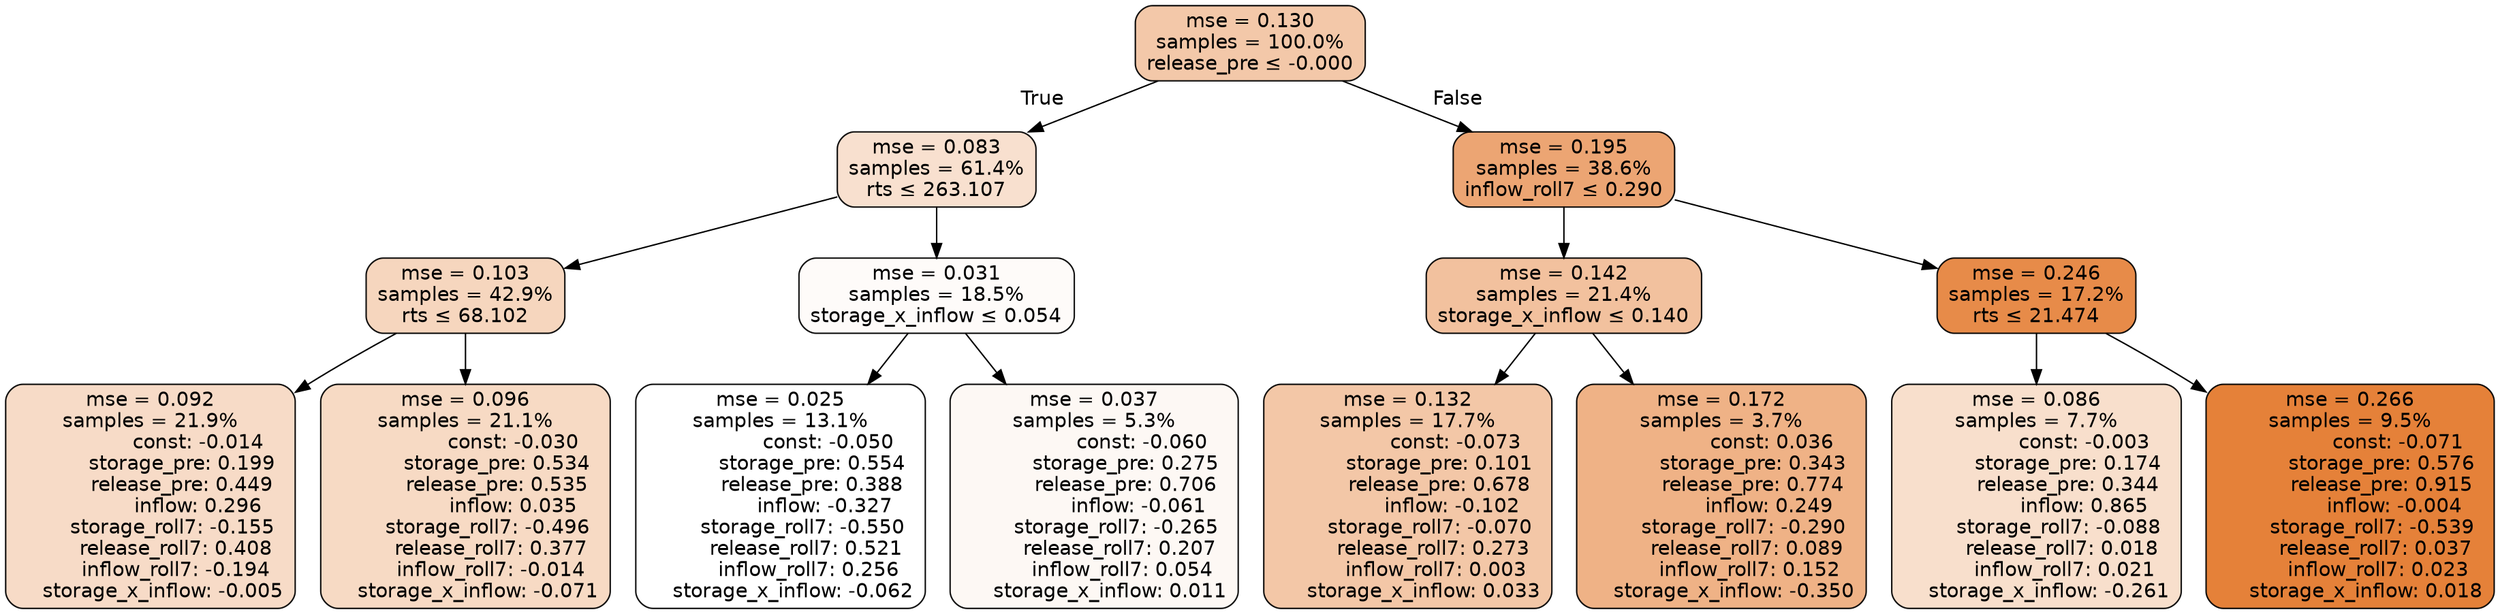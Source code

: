 digraph tree {
bgcolor="transparent"
node [shape=rectangle, style="filled, rounded", color="black", fontname=helvetica] ;
edge [fontname=helvetica] ;
	"0" [label="mse = 0.130
samples = 100.0%
release_pre &le; -0.000", fillcolor="#f3c8a9"]
	"1" [label="mse = 0.083
samples = 61.4%
rts &le; 263.107", fillcolor="#f8e0cf"]
	"2" [label="mse = 0.103
samples = 42.9%
rts &le; 68.102", fillcolor="#f6d6be"]
	"3" [label="mse = 0.092
samples = 21.9%
               const: -0.014
          storage_pre: 0.199
          release_pre: 0.449
               inflow: 0.296
       storage_roll7: -0.155
        release_roll7: 0.408
        inflow_roll7: -0.194
    storage_x_inflow: -0.005", fillcolor="#f7dbc7"]
	"4" [label="mse = 0.096
samples = 21.1%
               const: -0.030
          storage_pre: 0.534
          release_pre: 0.535
               inflow: 0.035
       storage_roll7: -0.496
        release_roll7: 0.377
        inflow_roll7: -0.014
    storage_x_inflow: -0.071", fillcolor="#f7dac4"]
	"5" [label="mse = 0.031
samples = 18.5%
storage_x_inflow &le; 0.054", fillcolor="#fefbf9"]
	"6" [label="mse = 0.025
samples = 13.1%
               const: -0.050
          storage_pre: 0.554
          release_pre: 0.388
              inflow: -0.327
       storage_roll7: -0.550
        release_roll7: 0.521
         inflow_roll7: 0.256
    storage_x_inflow: -0.062", fillcolor="#ffffff"]
	"7" [label="mse = 0.037
samples = 5.3%
               const: -0.060
          storage_pre: 0.275
          release_pre: 0.706
              inflow: -0.061
       storage_roll7: -0.265
        release_roll7: 0.207
         inflow_roll7: 0.054
     storage_x_inflow: 0.011", fillcolor="#fdf8f4"]
	"8" [label="mse = 0.195
samples = 38.6%
inflow_roll7 &le; 0.290", fillcolor="#eca573"]
	"9" [label="mse = 0.142
samples = 21.4%
storage_x_inflow &le; 0.140", fillcolor="#f2c19e"]
	"10" [label="mse = 0.132
samples = 17.7%
               const: -0.073
          storage_pre: 0.101
          release_pre: 0.678
              inflow: -0.102
       storage_roll7: -0.070
        release_roll7: 0.273
         inflow_roll7: 0.003
     storage_x_inflow: 0.033", fillcolor="#f3c7a7"]
	"11" [label="mse = 0.172
samples = 3.7%
                const: 0.036
          storage_pre: 0.343
          release_pre: 0.774
               inflow: 0.249
       storage_roll7: -0.290
        release_roll7: 0.089
         inflow_roll7: 0.152
    storage_x_inflow: -0.350", fillcolor="#efb286"]
	"12" [label="mse = 0.246
samples = 17.2%
rts &le; 21.474", fillcolor="#e78b49"]
	"13" [label="mse = 0.086
samples = 7.7%
               const: -0.003
          storage_pre: 0.174
          release_pre: 0.344
               inflow: 0.865
       storage_roll7: -0.088
        release_roll7: 0.018
         inflow_roll7: 0.021
    storage_x_inflow: -0.261", fillcolor="#f8dfcc"]
	"14" [label="mse = 0.266
samples = 9.5%
               const: -0.071
          storage_pre: 0.576
          release_pre: 0.915
              inflow: -0.004
       storage_roll7: -0.539
        release_roll7: 0.037
         inflow_roll7: 0.023
     storage_x_inflow: 0.018", fillcolor="#e58139"]

	"0" -> "1" [labeldistance=2.5, labelangle=45, headlabel="True"]
	"1" -> "2"
	"2" -> "3"
	"2" -> "4"
	"1" -> "5"
	"5" -> "6"
	"5" -> "7"
	"0" -> "8" [labeldistance=2.5, labelangle=-45, headlabel="False"]
	"8" -> "9"
	"9" -> "10"
	"9" -> "11"
	"8" -> "12"
	"12" -> "13"
	"12" -> "14"
}